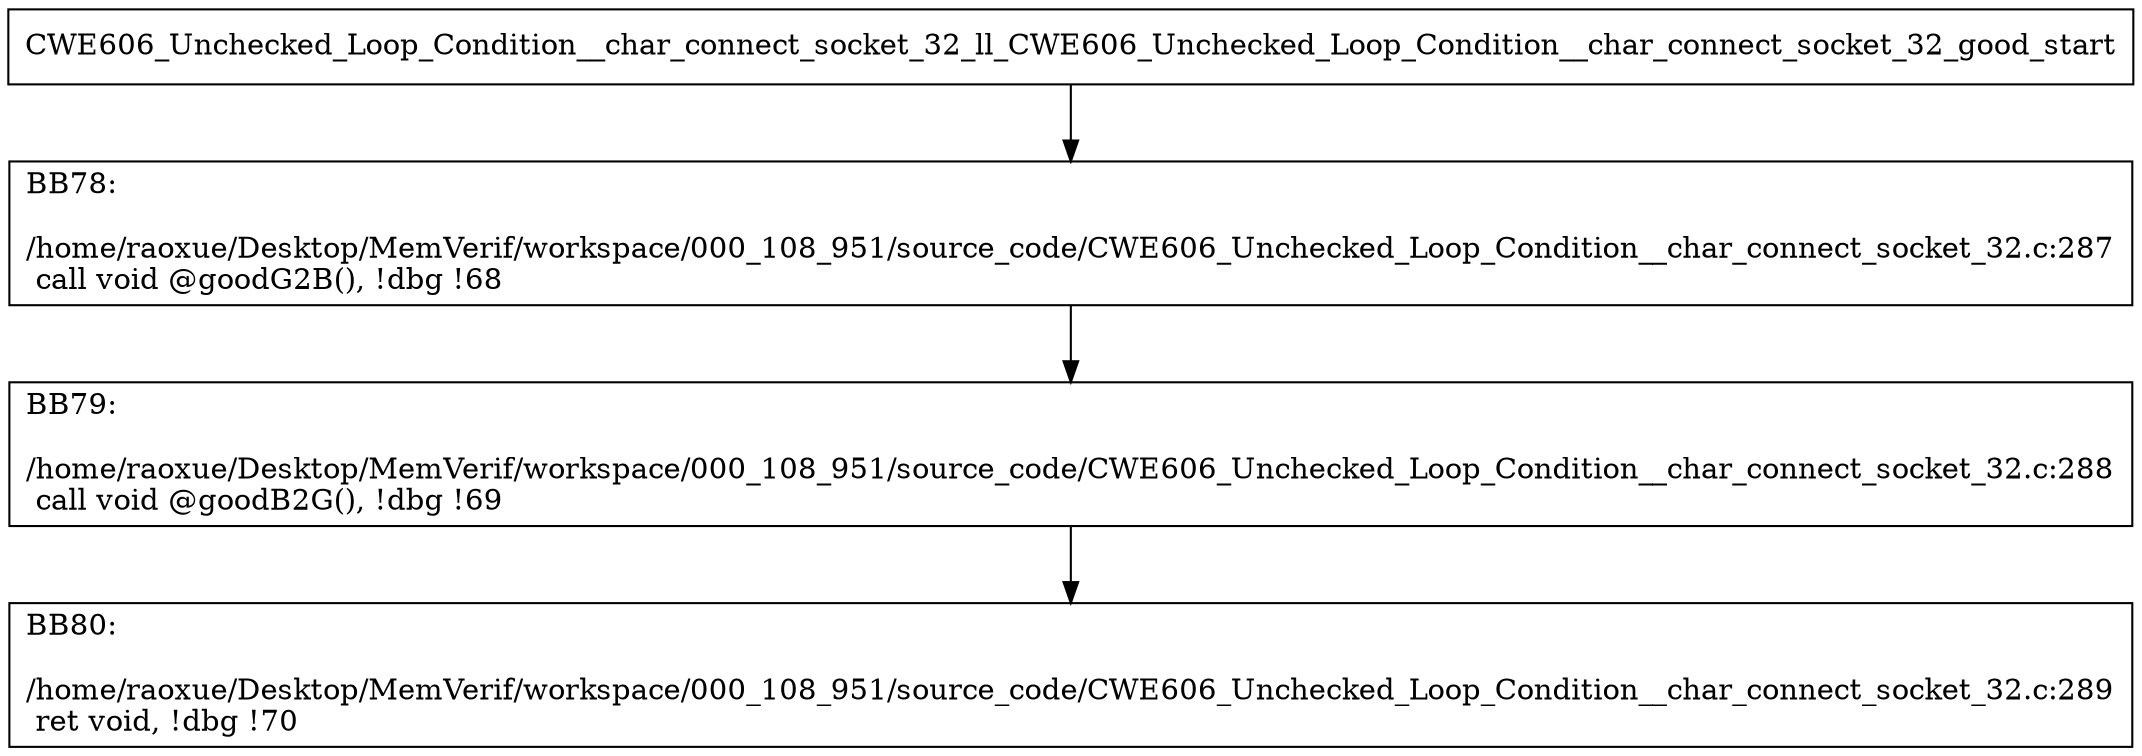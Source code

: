 digraph "CFG for'CWE606_Unchecked_Loop_Condition__char_connect_socket_32_ll_CWE606_Unchecked_Loop_Condition__char_connect_socket_32_good' function" {
	BBCWE606_Unchecked_Loop_Condition__char_connect_socket_32_ll_CWE606_Unchecked_Loop_Condition__char_connect_socket_32_good_start[shape=record,label="{CWE606_Unchecked_Loop_Condition__char_connect_socket_32_ll_CWE606_Unchecked_Loop_Condition__char_connect_socket_32_good_start}"];
	BBCWE606_Unchecked_Loop_Condition__char_connect_socket_32_ll_CWE606_Unchecked_Loop_Condition__char_connect_socket_32_good_start-> CWE606_Unchecked_Loop_Condition__char_connect_socket_32_ll_CWE606_Unchecked_Loop_Condition__char_connect_socket_32_goodBB78;
	CWE606_Unchecked_Loop_Condition__char_connect_socket_32_ll_CWE606_Unchecked_Loop_Condition__char_connect_socket_32_goodBB78 [shape=record, label="{BB78:\l\l/home/raoxue/Desktop/MemVerif/workspace/000_108_951/source_code/CWE606_Unchecked_Loop_Condition__char_connect_socket_32.c:287\l
  call void @goodG2B(), !dbg !68\l
}"];
	CWE606_Unchecked_Loop_Condition__char_connect_socket_32_ll_CWE606_Unchecked_Loop_Condition__char_connect_socket_32_goodBB78-> CWE606_Unchecked_Loop_Condition__char_connect_socket_32_ll_CWE606_Unchecked_Loop_Condition__char_connect_socket_32_goodBB79;
	CWE606_Unchecked_Loop_Condition__char_connect_socket_32_ll_CWE606_Unchecked_Loop_Condition__char_connect_socket_32_goodBB79 [shape=record, label="{BB79:\l\l/home/raoxue/Desktop/MemVerif/workspace/000_108_951/source_code/CWE606_Unchecked_Loop_Condition__char_connect_socket_32.c:288\l
  call void @goodB2G(), !dbg !69\l
}"];
	CWE606_Unchecked_Loop_Condition__char_connect_socket_32_ll_CWE606_Unchecked_Loop_Condition__char_connect_socket_32_goodBB79-> CWE606_Unchecked_Loop_Condition__char_connect_socket_32_ll_CWE606_Unchecked_Loop_Condition__char_connect_socket_32_goodBB80;
	CWE606_Unchecked_Loop_Condition__char_connect_socket_32_ll_CWE606_Unchecked_Loop_Condition__char_connect_socket_32_goodBB80 [shape=record, label="{BB80:\l\l/home/raoxue/Desktop/MemVerif/workspace/000_108_951/source_code/CWE606_Unchecked_Loop_Condition__char_connect_socket_32.c:289\l
  ret void, !dbg !70\l
}"];
}
